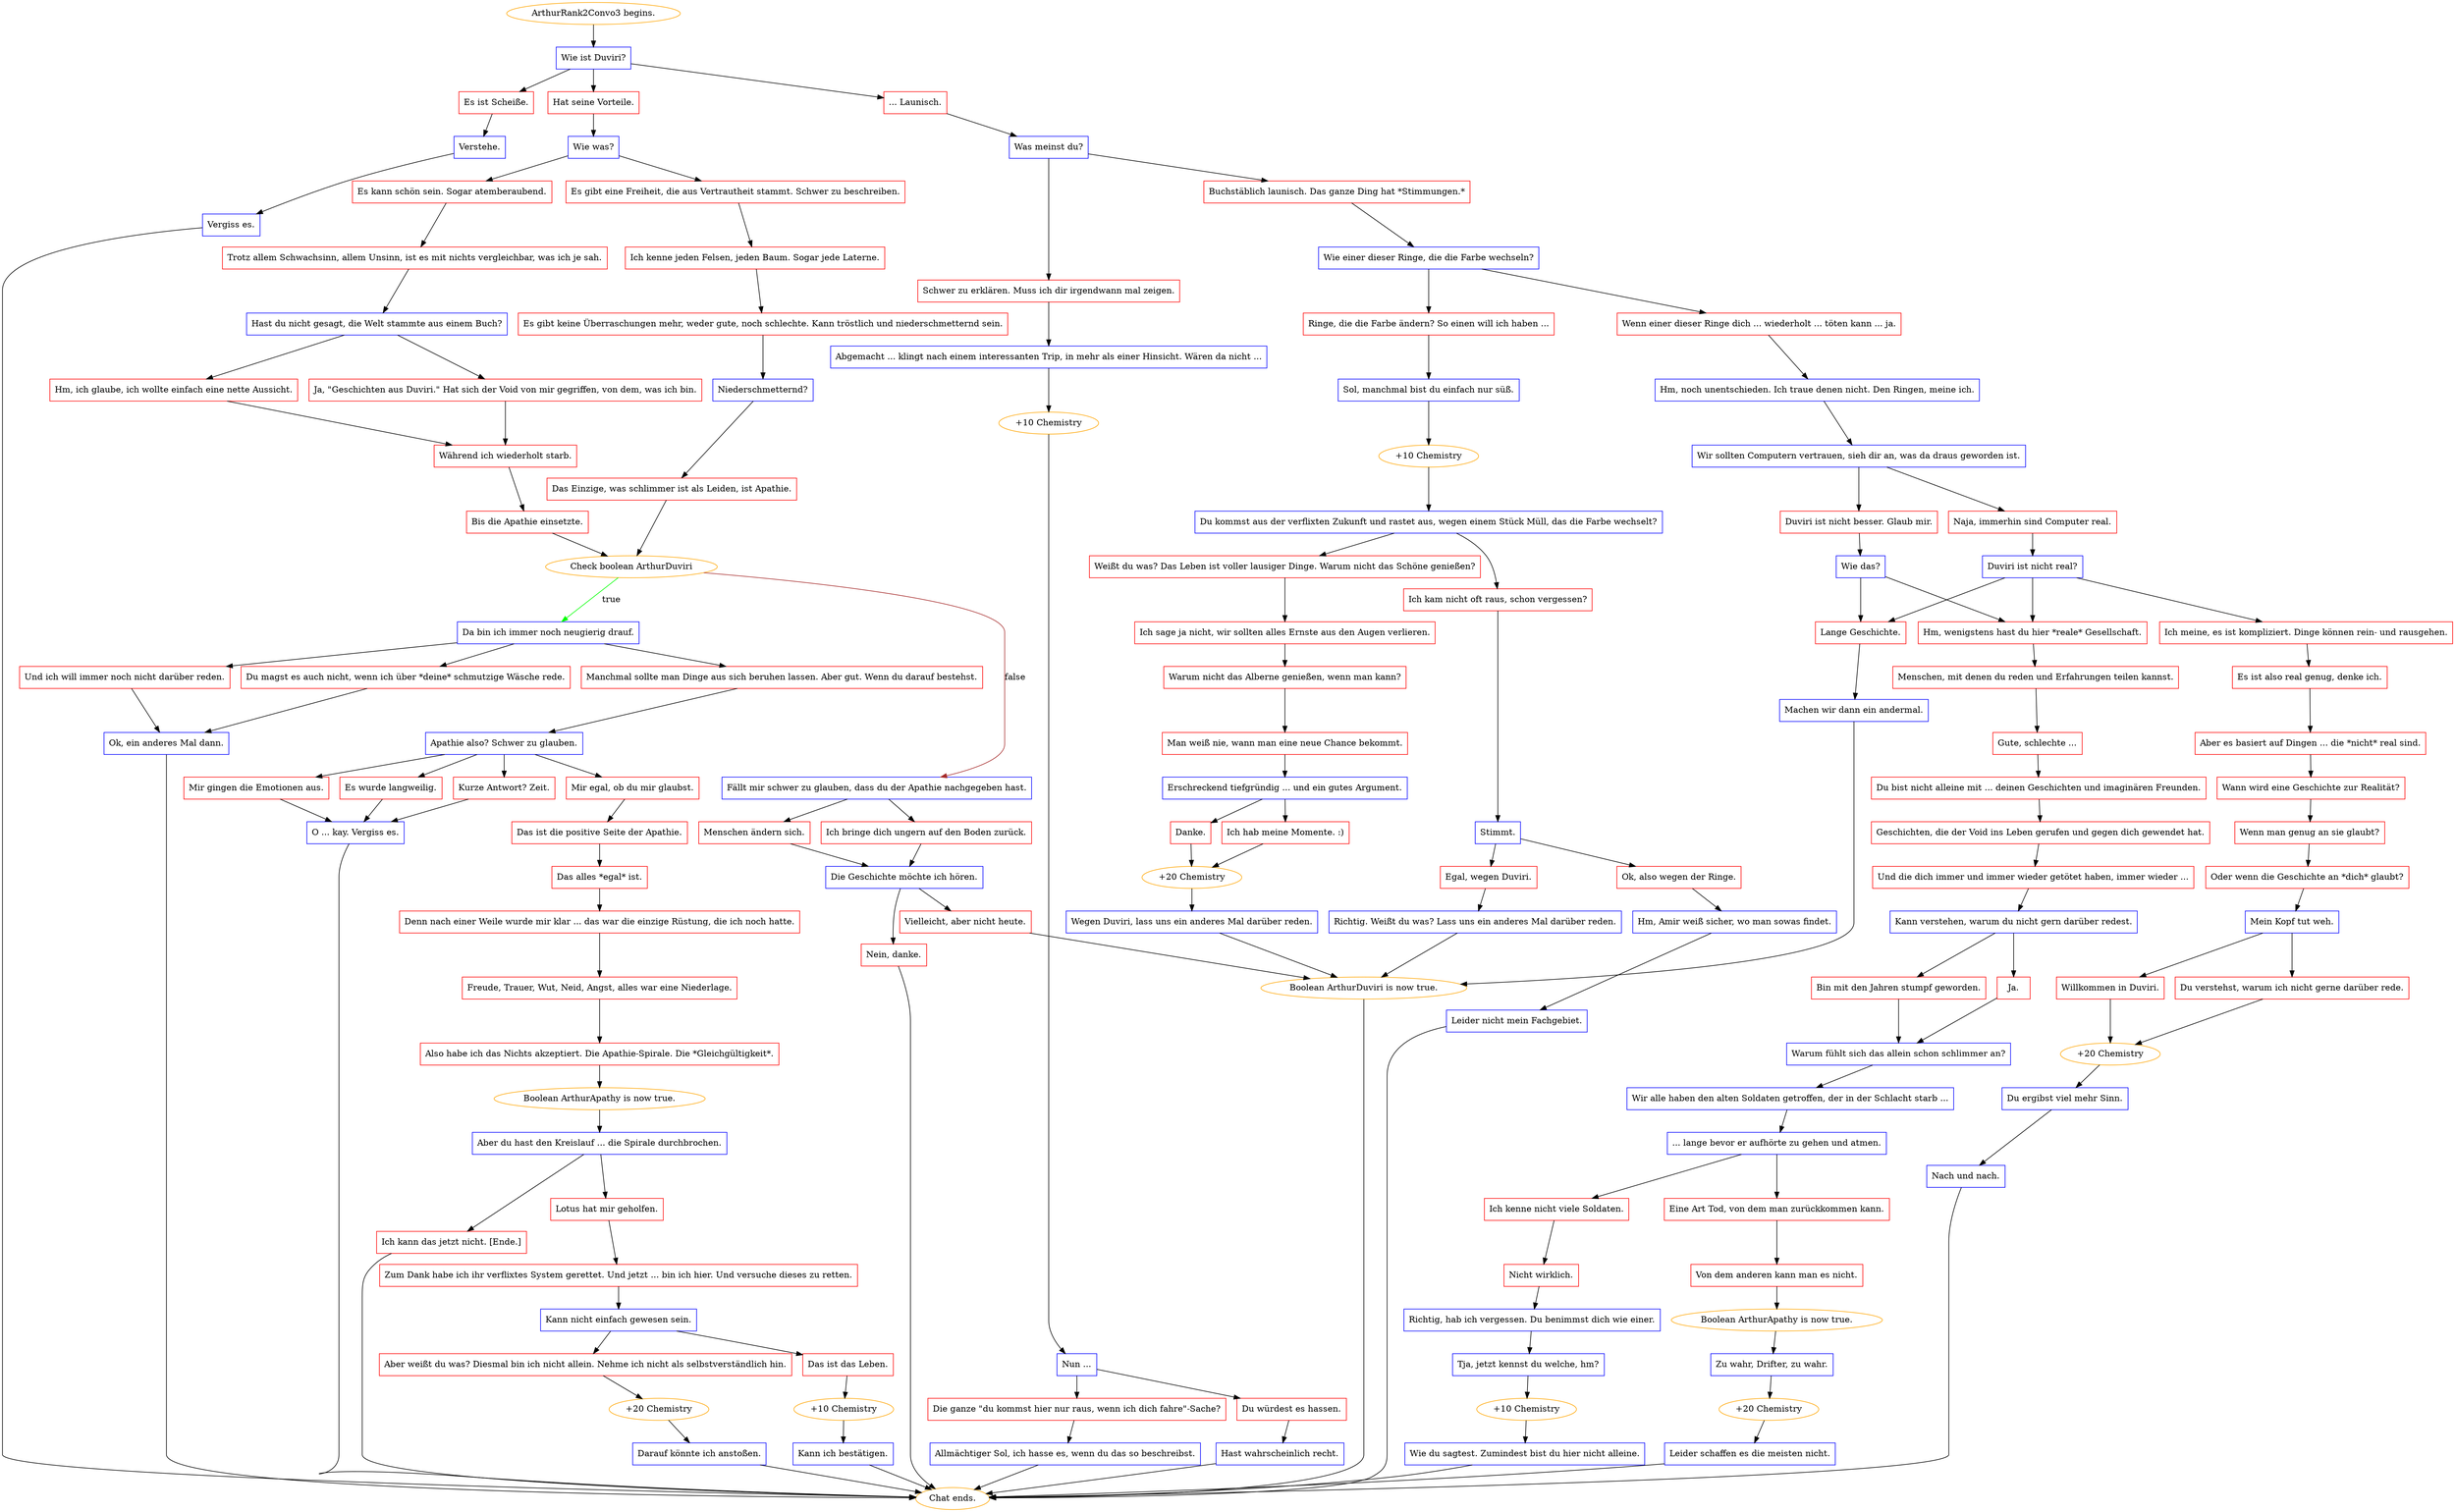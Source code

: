 digraph {
	"ArthurRank2Convo3 begins." [color=orange];
		"ArthurRank2Convo3 begins." -> j4221857307;
	j4221857307 [label="Wie ist Duviri?",shape=box,color=blue];
		j4221857307 -> j3978036943;
		j4221857307 -> j1568307302;
		j4221857307 -> j3645260077;
	j3978036943 [label="Hat seine Vorteile.",shape=box,color=red];
		j3978036943 -> j886003709;
	j1568307302 [label="... Launisch.",shape=box,color=red];
		j1568307302 -> j1493590387;
	j3645260077 [label="Es ist Scheiße.",shape=box,color=red];
		j3645260077 -> j3060515376;
	j886003709 [label="Wie was?",shape=box,color=blue];
		j886003709 -> j2046765214;
		j886003709 -> j1889508421;
	j1493590387 [label="Was meinst du?",shape=box,color=blue];
		j1493590387 -> j572110827;
		j1493590387 -> j597996645;
	j3060515376 [label="Verstehe.",shape=box,color=blue];
		j3060515376 -> j2091622317;
	j2046765214 [label="Es kann schön sein. Sogar atemberaubend.",shape=box,color=red];
		j2046765214 -> j157177157;
	j1889508421 [label="Es gibt eine Freiheit, die aus Vertrautheit stammt. Schwer zu beschreiben.",shape=box,color=red];
		j1889508421 -> j4037384182;
	j572110827 [label="Buchstäblich launisch. Das ganze Ding hat *Stimmungen.*",shape=box,color=red];
		j572110827 -> j1953108363;
	j597996645 [label="Schwer zu erklären. Muss ich dir irgendwann mal zeigen.",shape=box,color=red];
		j597996645 -> j2155220607;
	j2091622317 [label="Vergiss es.",shape=box,color=blue];
		j2091622317 -> "Chat ends.";
	j157177157 [label="Trotz allem Schwachsinn, allem Unsinn, ist es mit nichts vergleichbar, was ich je sah.",shape=box,color=red];
		j157177157 -> j972866361;
	j4037384182 [label="Ich kenne jeden Felsen, jeden Baum. Sogar jede Laterne.",shape=box,color=red];
		j4037384182 -> j20785965;
	j1953108363 [label="Wie einer dieser Ringe, die die Farbe wechseln?",shape=box,color=blue];
		j1953108363 -> j3658833383;
		j1953108363 -> j589246897;
	j2155220607 [label="Abgemacht ... klingt nach einem interessanten Trip, in mehr als einer Hinsicht. Wären da nicht ...",shape=box,color=blue];
		j2155220607 -> j1017538090;
	"Chat ends." [color=orange];
	j972866361 [label="Hast du nicht gesagt, die Welt stammte aus einem Buch?",shape=box,color=blue];
		j972866361 -> j3467914540;
		j972866361 -> j857200727;
	j20785965 [label="Es gibt keine Überraschungen mehr, weder gute, noch schlechte. Kann tröstlich und niederschmetternd sein.",shape=box,color=red];
		j20785965 -> j513505194;
	j3658833383 [label="Wenn einer dieser Ringe dich ... wiederholt ... töten kann ... ja.",shape=box,color=red];
		j3658833383 -> j2542622784;
	j589246897 [label="Ringe, die die Farbe ändern? So einen will ich haben ...",shape=box,color=red];
		j589246897 -> j1203322200;
	j1017538090 [label="+10 Chemistry",color=orange];
		j1017538090 -> j1953694423;
	j3467914540 [label="Ja, \"Geschichten aus Duviri.\" Hat sich der Void von mir gegriffen, von dem, was ich bin.",shape=box,color=red];
		j3467914540 -> j976261436;
	j857200727 [label="Hm, ich glaube, ich wollte einfach eine nette Aussicht.",shape=box,color=red];
		j857200727 -> j976261436;
	j513505194 [label="Niederschmetternd?",shape=box,color=blue];
		j513505194 -> j4109823852;
	j2542622784 [label="Hm, noch unentschieden. Ich traue denen nicht. Den Ringen, meine ich.",shape=box,color=blue];
		j2542622784 -> j3589795951;
	j1203322200 [label="Sol, manchmal bist du einfach nur süß.",shape=box,color=blue];
		j1203322200 -> j1243809123;
	j1953694423 [label="Nun ...",shape=box,color=blue];
		j1953694423 -> j1071646339;
		j1953694423 -> j1134800275;
	j976261436 [label="Während ich wiederholt starb.",shape=box,color=red];
		j976261436 -> j2552042106;
	j4109823852 [label="Das Einzige, was schlimmer ist als Leiden, ist Apathie.",shape=box,color=red];
		j4109823852 -> j3977220178;
	j3589795951 [label="Wir sollten Computern vertrauen, sieh dir an, was da draus geworden ist.",shape=box,color=blue];
		j3589795951 -> j4097178560;
		j3589795951 -> j2212017718;
	j1243809123 [label="+10 Chemistry",color=orange];
		j1243809123 -> j2938874483;
	j1071646339 [label="Du würdest es hassen.",shape=box,color=red];
		j1071646339 -> j229785841;
	j1134800275 [label="Die ganze \"du kommst hier nur raus, wenn ich dich fahre\"-Sache?",shape=box,color=red];
		j1134800275 -> j3219098952;
	j2552042106 [label="Bis die Apathie einsetzte.",shape=box,color=red];
		j2552042106 -> j3977220178;
	j3977220178 [label="Check boolean ArthurDuviri",color=orange];
		j3977220178 -> j2109696804 [label=true,color=green];
		j3977220178 -> j140995474 [label=false,color=brown];
	j4097178560 [label="Duviri ist nicht besser. Glaub mir.",shape=box,color=red];
		j4097178560 -> j2049081513;
	j2212017718 [label="Naja, immerhin sind Computer real.",shape=box,color=red];
		j2212017718 -> j501252701;
	j2938874483 [label="Du kommst aus der verflixten Zukunft und rastet aus, wegen einem Stück Müll, das die Farbe wechselt?",shape=box,color=blue];
		j2938874483 -> j511297326;
		j2938874483 -> j4176550703;
	j229785841 [label="Hast wahrscheinlich recht.",shape=box,color=blue];
		j229785841 -> "Chat ends.";
	j3219098952 [label="Allmächtiger Sol, ich hasse es, wenn du das so beschreibst.",shape=box,color=blue];
		j3219098952 -> "Chat ends.";
	j2109696804 [label="Da bin ich immer noch neugierig drauf.",shape=box,color=blue];
		j2109696804 -> j1864642564;
		j2109696804 -> j3600884965;
		j2109696804 -> j2603178020;
	j140995474 [label="Fällt mir schwer zu glauben, dass du der Apathie nachgegeben hast.",shape=box,color=blue];
		j140995474 -> j4220214179;
		j140995474 -> j1592268617;
	j2049081513 [label="Wie das?",shape=box,color=blue];
		j2049081513 -> j2830666575;
		j2049081513 -> j19003775;
	j501252701 [label="Duviri ist nicht real?",shape=box,color=blue];
		j501252701 -> j2830666575;
		j501252701 -> j19003775;
		j501252701 -> j1152991729;
	j511297326 [label="Weißt du was? Das Leben ist voller lausiger Dinge. Warum nicht das Schöne genießen?",shape=box,color=red];
		j511297326 -> j3599943983;
	j4176550703 [label="Ich kam nicht oft raus, schon vergessen?",shape=box,color=red];
		j4176550703 -> j3427566698;
	j1864642564 [label="Und ich will immer noch nicht darüber reden.",shape=box,color=red];
		j1864642564 -> j222977016;
	j3600884965 [label="Du magst es auch nicht, wenn ich über *deine* schmutzige Wäsche rede.",shape=box,color=red];
		j3600884965 -> j222977016;
	j2603178020 [label="Manchmal sollte man Dinge aus sich beruhen lassen. Aber gut. Wenn du darauf bestehst.",shape=box,color=red];
		j2603178020 -> j2614699490;
	j4220214179 [label="Ich bringe dich ungern auf den Boden zurück.",shape=box,color=red];
		j4220214179 -> j3111467137;
	j1592268617 [label="Menschen ändern sich.",shape=box,color=red];
		j1592268617 -> j3111467137;
	j2830666575 [label="Hm, wenigstens hast du hier *reale* Gesellschaft.",shape=box,color=red];
		j2830666575 -> j3754908536;
	j19003775 [label="Lange Geschichte.",shape=box,color=red];
		j19003775 -> j2517969908;
	j1152991729 [label="Ich meine, es ist kompliziert. Dinge können rein- und rausgehen.",shape=box,color=red];
		j1152991729 -> j2361934339;
	j3599943983 [label="Ich sage ja nicht, wir sollten alles Ernste aus den Augen verlieren.",shape=box,color=red];
		j3599943983 -> j2506911838;
	j3427566698 [label="Stimmt.",shape=box,color=blue];
		j3427566698 -> j2856360610;
		j3427566698 -> j2011647049;
	j222977016 [label="Ok, ein anderes Mal dann.",shape=box,color=blue];
		j222977016 -> "Chat ends.";
	j2614699490 [label="Apathie also? Schwer zu glauben.",shape=box,color=blue];
		j2614699490 -> j865525065;
		j2614699490 -> j1572943899;
		j2614699490 -> j982887985;
		j2614699490 -> j2889185248;
	j3111467137 [label="Die Geschichte möchte ich hören.",shape=box,color=blue];
		j3111467137 -> j1640184304;
		j3111467137 -> j3633535132;
	j3754908536 [label="Menschen, mit denen du reden und Erfahrungen teilen kannst.",shape=box,color=red];
		j3754908536 -> j3413418860;
	j2517969908 [label="Machen wir dann ein andermal.",shape=box,color=blue];
		j2517969908 -> j1992354670;
	j2361934339 [label="Es ist also real genug, denke ich.",shape=box,color=red];
		j2361934339 -> j2339720297;
	j2506911838 [label="Warum nicht das Alberne genießen, wenn man kann?",shape=box,color=red];
		j2506911838 -> j3220538827;
	j2856360610 [label="Egal, wegen Duviri.",shape=box,color=red];
		j2856360610 -> j1762986889;
	j2011647049 [label="Ok, also wegen der Ringe.",shape=box,color=red];
		j2011647049 -> j3426934736;
	j865525065 [label="Kurze Antwort? Zeit.",shape=box,color=red];
		j865525065 -> j1138300495;
	j1572943899 [label="Mir egal, ob du mir glaubst.",shape=box,color=red];
		j1572943899 -> j3032296157;
	j982887985 [label="Mir gingen die Emotionen aus.",shape=box,color=red];
		j982887985 -> j1138300495;
	j2889185248 [label="Es wurde langweilig.",shape=box,color=red];
		j2889185248 -> j1138300495;
	j1640184304 [label="Vielleicht, aber nicht heute.",shape=box,color=red];
		j1640184304 -> j1992354670;
	j3633535132 [label="Nein, danke.",shape=box,color=red];
		j3633535132 -> "Chat ends.";
	j3413418860 [label="Gute, schlechte ...",shape=box,color=red];
		j3413418860 -> j1026032598;
	j1992354670 [label="Boolean ArthurDuviri is now true.",color=orange];
		j1992354670 -> "Chat ends.";
	j2339720297 [label="Aber es basiert auf Dingen ... die *nicht* real sind.",shape=box,color=red];
		j2339720297 -> j1368115751;
	j3220538827 [label="Man weiß nie, wann man eine neue Chance bekommt.",shape=box,color=red];
		j3220538827 -> j1131133751;
	j1762986889 [label="Richtig. Weißt du was? Lass uns ein anderes Mal darüber reden.",shape=box,color=blue];
		j1762986889 -> j1992354670;
	j3426934736 [label="Hm, Amir weiß sicher, wo man sowas findet.",shape=box,color=blue];
		j3426934736 -> j4049258194;
	j1138300495 [label="O ... kay. Vergiss es.",shape=box,color=blue];
		j1138300495 -> "Chat ends.";
	j3032296157 [label="Das ist die positive Seite der Apathie.",shape=box,color=red];
		j3032296157 -> j1518116768;
	j1026032598 [label="Du bist nicht alleine mit ... deinen Geschichten und imaginären Freunden.",shape=box,color=red];
		j1026032598 -> j4288060178;
	j1368115751 [label="Wann wird eine Geschichte zur Realität?",shape=box,color=red];
		j1368115751 -> j151041665;
	j1131133751 [label="Erschreckend tiefgründig ... und ein gutes Argument.",shape=box,color=blue];
		j1131133751 -> j1382068733;
		j1131133751 -> j4048723614;
	j4049258194 [label="Leider nicht mein Fachgebiet.",shape=box,color=blue];
		j4049258194 -> "Chat ends.";
	j1518116768 [label="Das alles *egal* ist.",shape=box,color=red];
		j1518116768 -> j2796023911;
	j4288060178 [label="Geschichten, die der Void ins Leben gerufen und gegen dich gewendet hat.",shape=box,color=red];
		j4288060178 -> j724823375;
	j151041665 [label="Wenn man genug an sie glaubt?",shape=box,color=red];
		j151041665 -> j508230094;
	j1382068733 [label="Danke.",shape=box,color=red];
		j1382068733 -> j2402380828;
	j4048723614 [label="Ich hab meine Momente. :)",shape=box,color=red];
		j4048723614 -> j2402380828;
	j2796023911 [label="Denn nach einer Weile wurde mir klar ... das war die einzige Rüstung, die ich noch hatte.",shape=box,color=red];
		j2796023911 -> j2976922274;
	j724823375 [label="Und die dich immer und immer wieder getötet haben, immer wieder ...",shape=box,color=red];
		j724823375 -> j3736573676;
	j508230094 [label="Oder wenn die Geschichte an *dich* glaubt?",shape=box,color=red];
		j508230094 -> j2704516981;
	j2402380828 [label="+20 Chemistry",color=orange];
		j2402380828 -> j208613152;
	j2976922274 [label="Freude, Trauer, Wut, Neid, Angst, alles war eine Niederlage.",shape=box,color=red];
		j2976922274 -> j3539487988;
	j3736573676 [label="Kann verstehen, warum du nicht gern darüber redest.",shape=box,color=blue];
		j3736573676 -> j3191515349;
		j3736573676 -> j2331081542;
	j2704516981 [label="Mein Kopf tut weh.",shape=box,color=blue];
		j2704516981 -> j3513694673;
		j2704516981 -> j3282921324;
	j208613152 [label="Wegen Duviri, lass uns ein anderes Mal darüber reden.",shape=box,color=blue];
		j208613152 -> j1992354670;
	j3539487988 [label="Also habe ich das Nichts akzeptiert. Die Apathie-Spirale. Die *Gleichgültigkeit*.",shape=box,color=red];
		j3539487988 -> j4119213681;
	j3191515349 [label="Ja.",shape=box,color=red];
		j3191515349 -> j1742775313;
	j2331081542 [label="Bin mit den Jahren stumpf geworden.",shape=box,color=red];
		j2331081542 -> j1742775313;
	j3513694673 [label="Willkommen in Duviri.",shape=box,color=red];
		j3513694673 -> j2240324304;
	j3282921324 [label="Du verstehst, warum ich nicht gerne darüber rede.",shape=box,color=red];
		j3282921324 -> j2240324304;
	j4119213681 [label="Boolean ArthurApathy is now true.",color=orange];
		j4119213681 -> j1284912770;
	j1742775313 [label="Warum fühlt sich das allein schon schlimmer an?",shape=box,color=blue];
		j1742775313 -> j3582240748;
	j2240324304 [label="+20 Chemistry",color=orange];
		j2240324304 -> j1709542617;
	j1284912770 [label="Aber du hast den Kreislauf ... die Spirale durchbrochen.",shape=box,color=blue];
		j1284912770 -> j3986148798;
		j1284912770 -> j2652308491;
	j3582240748 [label="Wir alle haben den alten Soldaten getroffen, der in der Schlacht starb ...",shape=box,color=blue];
		j3582240748 -> j1141346403;
	j1709542617 [label="Du ergibst viel mehr Sinn.",shape=box,color=blue];
		j1709542617 -> j2245789458;
	j3986148798 [label="Lotus hat mir geholfen.",shape=box,color=red];
		j3986148798 -> j1167710592;
	j2652308491 [label="Ich kann das jetzt nicht. [Ende.]",shape=box,color=red];
		j2652308491 -> "Chat ends.";
	j1141346403 [label="... lange bevor er aufhörte zu gehen und atmen.",shape=box,color=blue];
		j1141346403 -> j1997634320;
		j1141346403 -> j3268289843;
	j2245789458 [label="Nach und nach.",shape=box,color=blue];
		j2245789458 -> "Chat ends.";
	j1167710592 [label="Zum Dank habe ich ihr verflixtes System gerettet. Und jetzt ... bin ich hier. Und versuche dieses zu retten.",shape=box,color=red];
		j1167710592 -> j2337084060;
	j1997634320 [label="Eine Art Tod, von dem man zurückkommen kann.",shape=box,color=red];
		j1997634320 -> j2792896597;
	j3268289843 [label="Ich kenne nicht viele Soldaten.",shape=box,color=red];
		j3268289843 -> j1407789769;
	j2337084060 [label="Kann nicht einfach gewesen sein.",shape=box,color=blue];
		j2337084060 -> j4456470;
		j2337084060 -> j1117349214;
	j2792896597 [label="Von dem anderen kann man es nicht.",shape=box,color=red];
		j2792896597 -> j2424787163;
	j1407789769 [label="Nicht wirklich.",shape=box,color=red];
		j1407789769 -> j4027944737;
	j4456470 [label="Das ist das Leben.",shape=box,color=red];
		j4456470 -> j2274481183;
	j1117349214 [label="Aber weißt du was? Diesmal bin ich nicht allein. Nehme ich nicht als selbstverständlich hin.",shape=box,color=red];
		j1117349214 -> j1522001370;
	j2424787163 [label="Boolean ArthurApathy is now true.",color=orange];
		j2424787163 -> j3818645859;
	j4027944737 [label="Richtig, hab ich vergessen. Du benimmst dich wie einer.",shape=box,color=blue];
		j4027944737 -> j3963037489;
	j2274481183 [label="+10 Chemistry",color=orange];
		j2274481183 -> j3221139707;
	j1522001370 [label="+20 Chemistry",color=orange];
		j1522001370 -> j1340428805;
	j3818645859 [label="Zu wahr, Drifter, zu wahr.",shape=box,color=blue];
		j3818645859 -> j2492638920;
	j3963037489 [label="Tja, jetzt kennst du welche, hm?",shape=box,color=blue];
		j3963037489 -> j3767288628;
	j3221139707 [label="Kann ich bestätigen.",shape=box,color=blue];
		j3221139707 -> "Chat ends.";
	j1340428805 [label="Darauf könnte ich anstoßen.",shape=box,color=blue];
		j1340428805 -> "Chat ends.";
	j2492638920 [label="+20 Chemistry",color=orange];
		j2492638920 -> j3602334555;
	j3767288628 [label="+10 Chemistry",color=orange];
		j3767288628 -> j501661874;
	j3602334555 [label="Leider schaffen es die meisten nicht.",shape=box,color=blue];
		j3602334555 -> "Chat ends.";
	j501661874 [label="Wie du sagtest. Zumindest bist du hier nicht alleine.",shape=box,color=blue];
		j501661874 -> "Chat ends.";
}